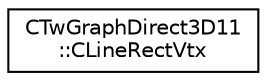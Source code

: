 digraph "Graphical Class Hierarchy"
{
  edge [fontname="Helvetica",fontsize="10",labelfontname="Helvetica",labelfontsize="10"];
  node [fontname="Helvetica",fontsize="10",shape=record];
  rankdir="LR";
  Node1 [label="CTwGraphDirect3D11\l::CLineRectVtx",height=0.2,width=0.4,color="black", fillcolor="white", style="filled",URL="$struct_c_tw_graph_direct3_d11_1_1_c_line_rect_vtx.html"];
}

